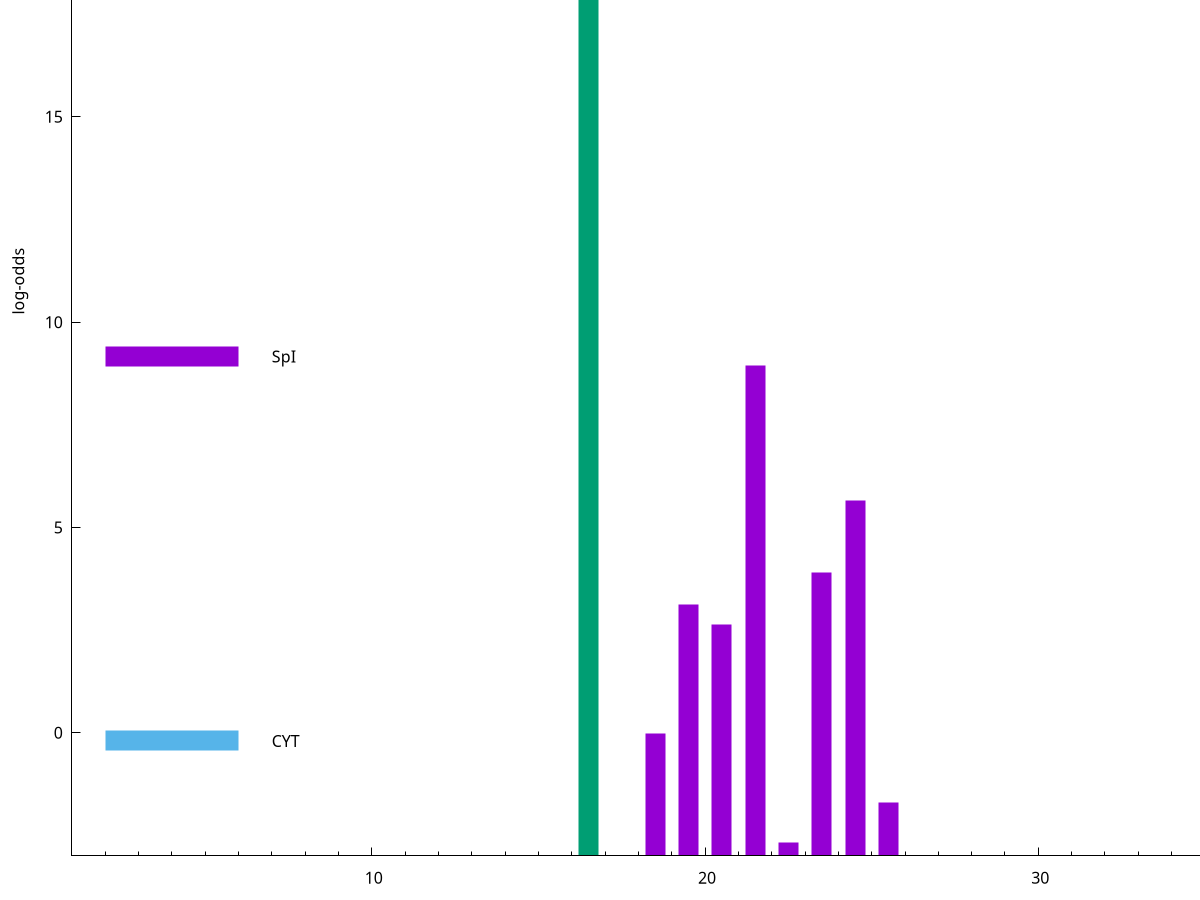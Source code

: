 set title "LipoP predictions for SRR4017833.gff"
set size 2., 1.4
set xrange [1:70] 
set mxtics 10
set yrange [-3:25]
set y2range [0:28]
set ylabel "log-odds"
set term postscript eps color solid "Helvetica" 30
set output "SRR4017833.gff148.eps"
set arrow from 2,20.0212 to 6,20.0212 nohead lt 2 lw 20
set label "SpII" at 7,20.0212
set arrow from 2,9.16641 to 6,9.16641 nohead lt 1 lw 20
set label "SpI" at 7,9.16641
set arrow from 2,-0.200913 to 6,-0.200913 nohead lt 3 lw 20
set label "CYT" at 7,-0.200913
set arrow from 2,20.0212 to 6,20.0212 nohead lt 2 lw 20
set label "SpII" at 7,20.0212
# NOTE: The scores below are the log-odds scores with the threshold
# NOTE: subtracted (a hack to make gnuplot make the histogram all
# NOTE: look nice).
plot "-" axes x1y2 title "" with impulses lt 2 lw 20, "-" axes x1y2 title "" with impulses lt 1 lw 20
16.500000 23.021200
e
21.500000 11.944620
24.500000 8.648550
23.500000 6.914750
19.500000 6.130370
20.500000 5.638700
18.500000 2.991991
25.500000 1.310080
22.500000 0.325200
e
exit
